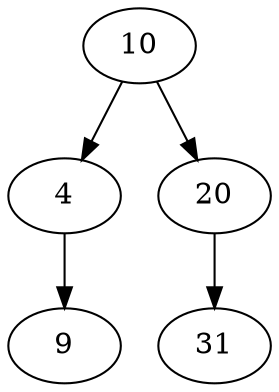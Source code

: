 digraph ArvoreBin {
	10 [label="10"];
	10 -> 4;
	10 -> 20;
	4 [label="4"];
	4 -> 9;
	9 [label="9"];
	20 [label="20"];
	20 -> 31;
	31 [label="31"];
}
